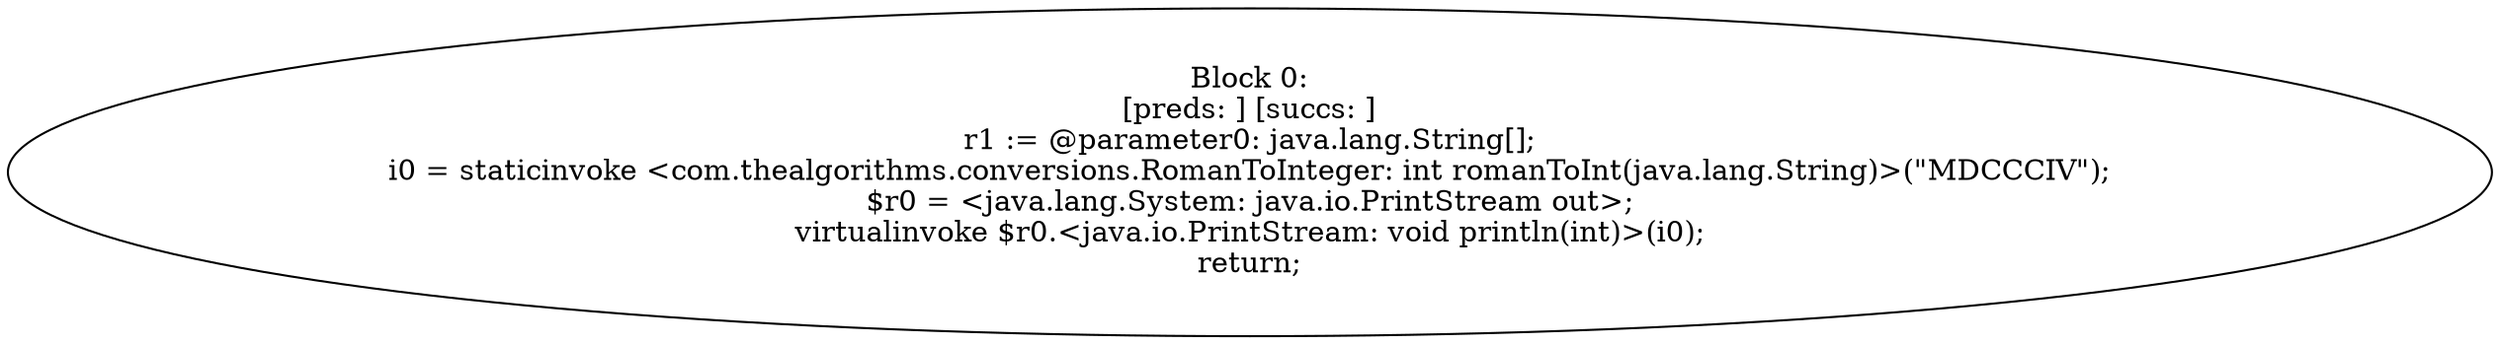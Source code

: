 digraph "unitGraph" {
    "Block 0:
[preds: ] [succs: ]
r1 := @parameter0: java.lang.String[];
i0 = staticinvoke <com.thealgorithms.conversions.RomanToInteger: int romanToInt(java.lang.String)>(\"MDCCCIV\");
$r0 = <java.lang.System: java.io.PrintStream out>;
virtualinvoke $r0.<java.io.PrintStream: void println(int)>(i0);
return;
"
}
